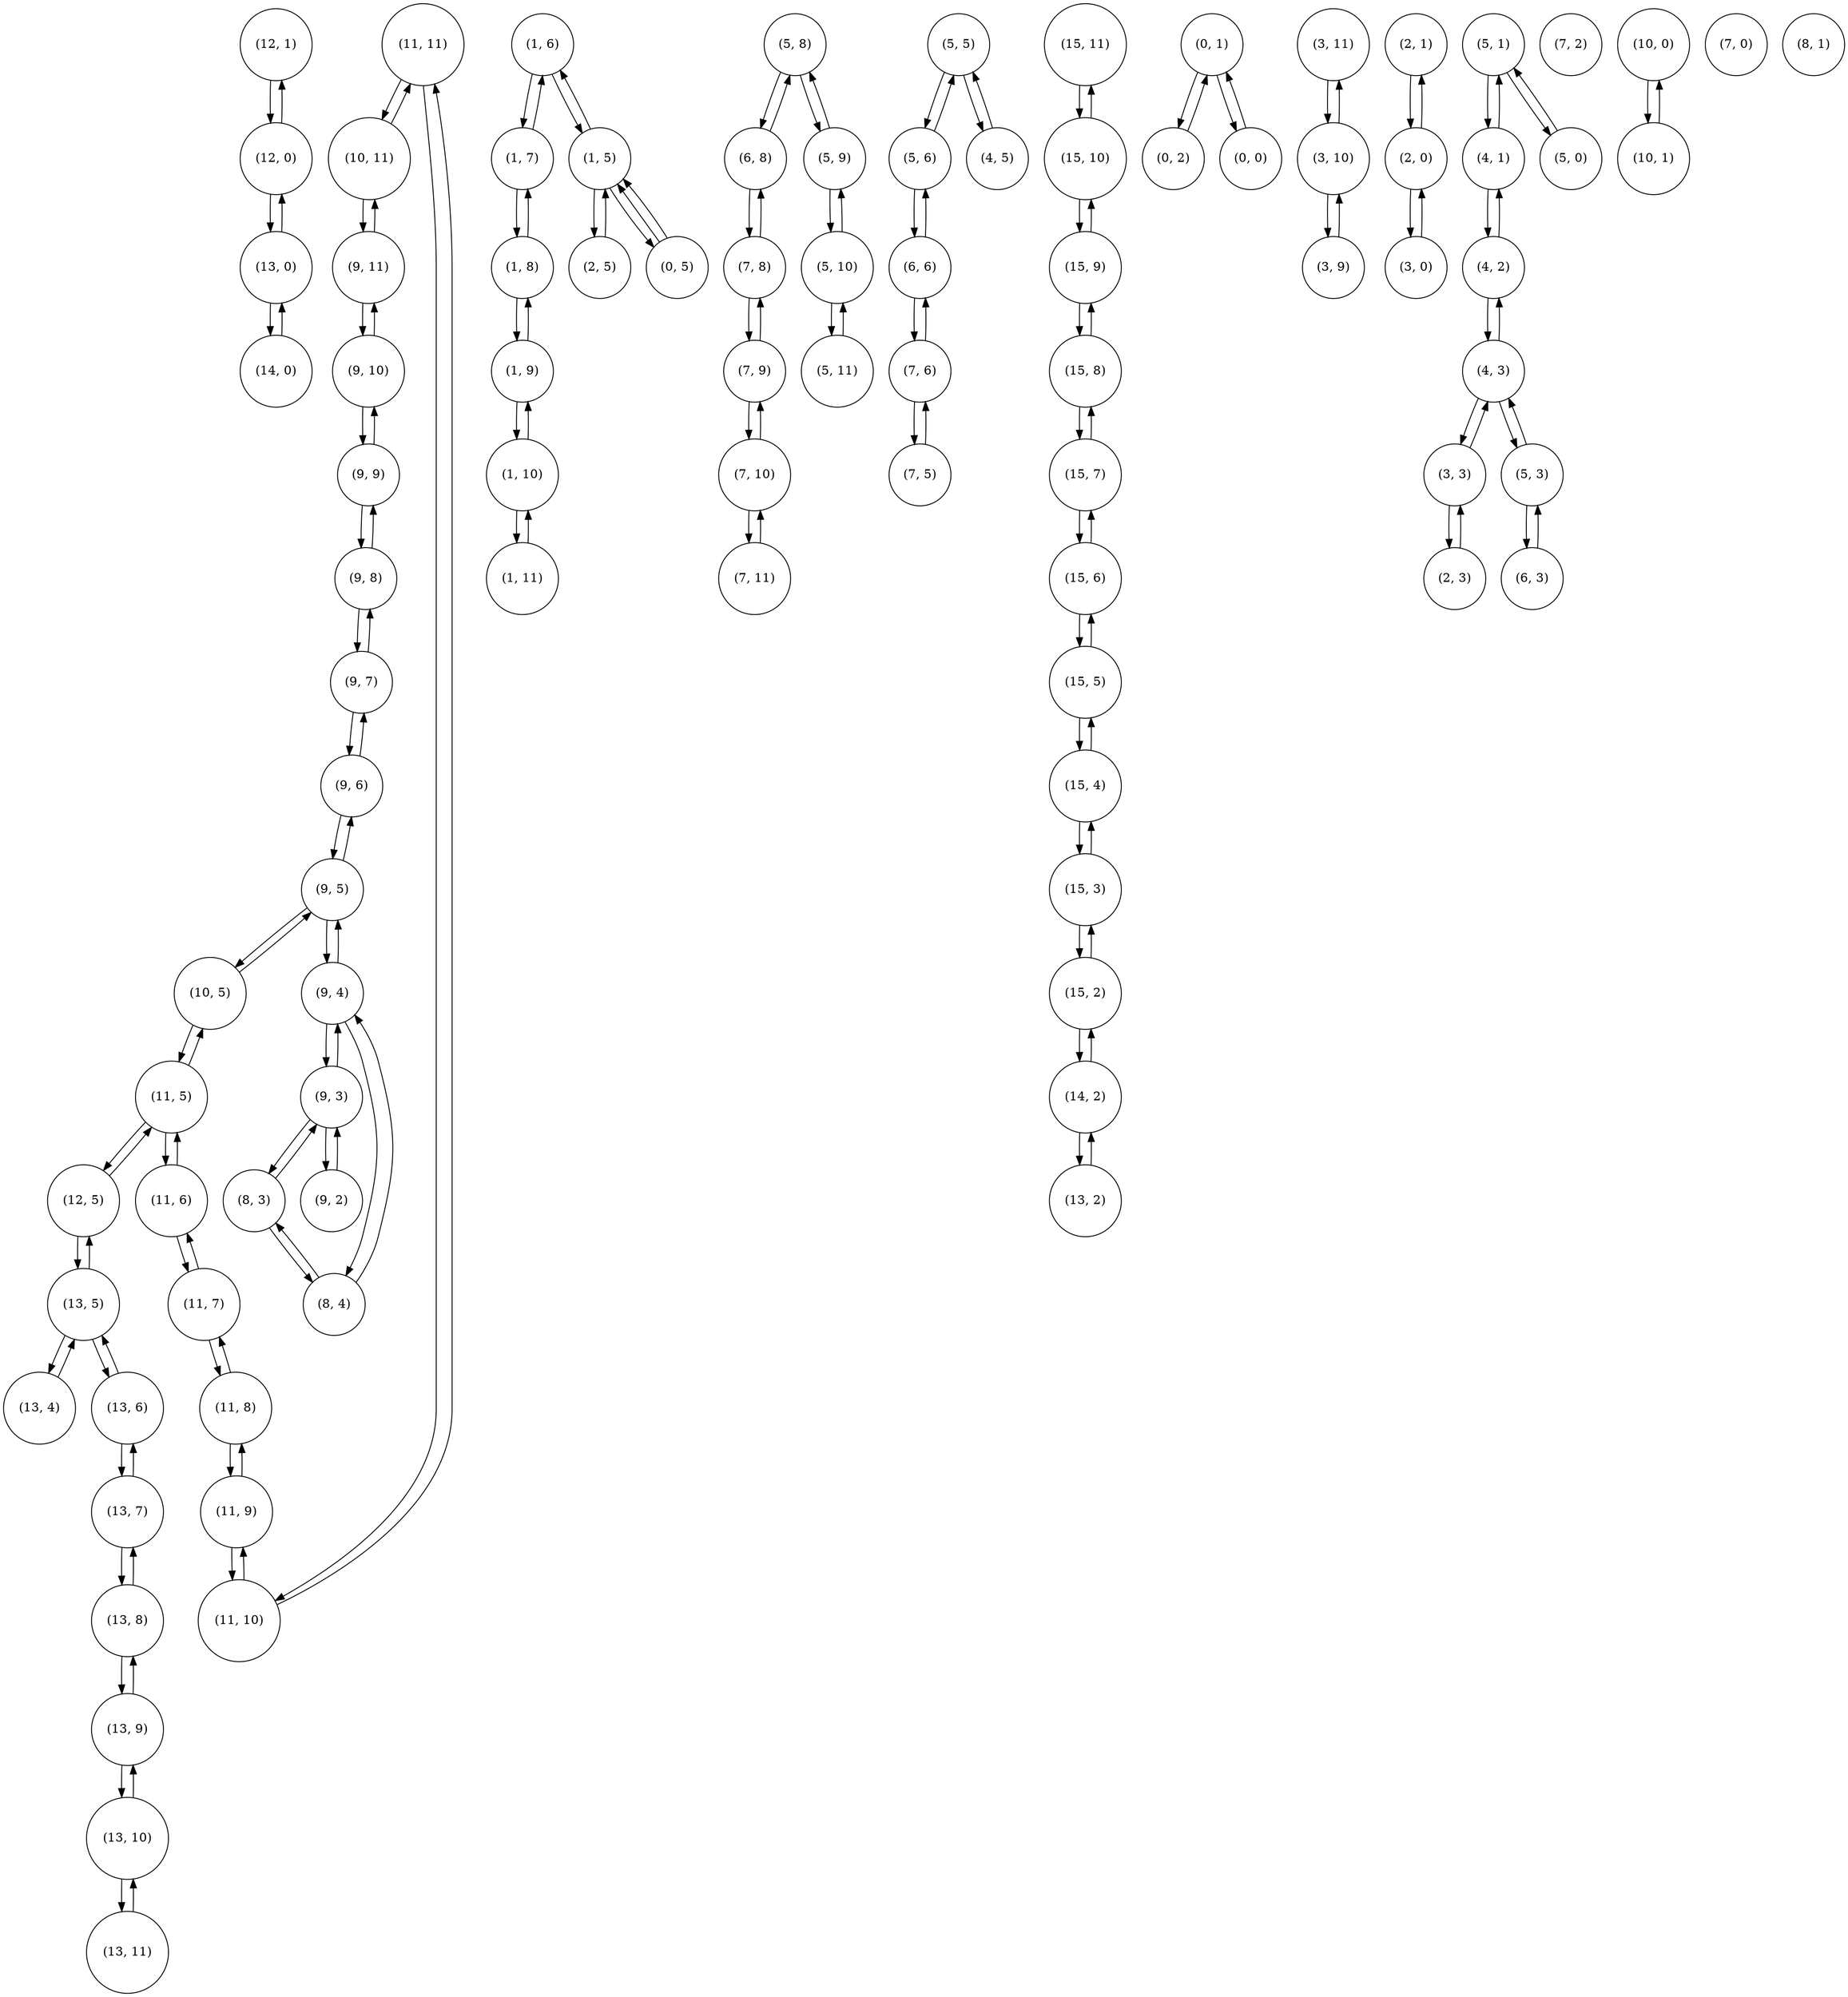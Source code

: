 digraph {
	node [shape=circle]
	"(12, 1)"
	"(12, 1)" -> "(12, 0)"
	"(11, 11)"
	"(11, 11)" -> "(10, 11)"
	"(11, 11)" -> "(11, 10)"
	"(13, 4)"
	"(13, 4)" -> "(13, 5)"
	"(1, 6)"
	"(1, 6)" -> "(1, 7)"
	"(1, 6)" -> "(1, 5)"
	"(2, 5)"
	"(2, 5)" -> "(1, 5)"
	"(1, 11)"
	"(1, 11)" -> "(1, 10)"
	"(5, 8)"
	"(5, 8)" -> "(6, 8)"
	"(5, 8)" -> "(5, 9)"
	"(5, 5)"
	"(5, 5)" -> "(5, 6)"
	"(5, 5)" -> "(4, 5)"
	"(11, 5)"
	"(11, 5)" -> "(12, 5)"
	"(11, 5)" -> "(11, 6)"
	"(11, 5)" -> "(10, 5)"
	"(7, 6)"
	"(7, 6)" -> "(6, 6)"
	"(7, 6)" -> "(7, 5)"
	"(15, 11)"
	"(15, 11)" -> "(15, 10)"
	"(13, 7)"
	"(13, 7)" -> "(13, 8)"
	"(13, 7)" -> "(13, 6)"
	"(15, 4)"
	"(15, 4)" -> "(15, 5)"
	"(15, 4)" -> "(15, 3)"
	"(5, 11)"
	"(5, 11)" -> "(5, 10)"
	"(4, 5)"
	"(4, 5)" -> "(5, 5)"
	"(9, 3)"
	"(9, 3)" -> "(9, 4)"
	"(9, 3)" -> "(8, 3)"
	"(9, 3)" -> "(9, 2)"
	"(7, 5)"
	"(7, 5)" -> "(7, 6)"
	"(14, 2)"
	"(14, 2)" -> "(13, 2)"
	"(14, 2)" -> "(15, 2)"
	"(13, 10)"
	"(13, 10)" -> "(13, 11)"
	"(13, 10)" -> "(13, 9)"
	"(0, 1)"
	"(0, 1)" -> "(0, 2)"
	"(0, 1)" -> "(0, 0)"
	"(9, 9)"
	"(9, 9)" -> "(9, 10)"
	"(9, 9)" -> "(9, 8)"
	"(7, 8)"
	"(7, 8)" -> "(7, 9)"
	"(7, 8)" -> "(6, 8)"
	"(13, 0)"
	"(13, 0)" -> "(14, 0)"
	"(13, 0)" -> "(12, 0)"
	"(3, 11)"
	"(3, 11)" -> "(3, 10)"
	"(2, 1)"
	"(2, 1)" -> "(2, 0)"
	"(9, 4)"
	"(9, 4)" -> "(8, 4)"
	"(9, 4)" -> "(9, 3)"
	"(9, 4)" -> "(9, 5)"
	"(5, 1)"
	"(5, 1)" -> "(4, 1)"
	"(5, 1)" -> "(5, 0)"
	"(7, 2)"
	"(11, 10)"
	"(11, 10)" -> "(11, 11)"
	"(11, 10)" -> "(11, 9)"
	"(1, 5)"
	"(1, 5)" -> "(2, 5)"
	"(1, 5)" -> "(1, 6)"
	"(1, 5)" -> "(0, 5)"
	"(1, 10)"
	"(1, 10)" -> "(1, 11)"
	"(1, 10)" -> "(1, 9)"
	"(4, 1)"
	"(4, 1)" -> "(5, 1)"
	"(4, 1)" -> "(4, 2)"
	"(9, 7)"
	"(9, 7)" -> "(9, 8)"
	"(9, 7)" -> "(9, 6)"
	"(11, 9)"
	"(11, 9)" -> "(11, 10)"
	"(11, 9)" -> "(11, 8)"
	"(15, 10)"
	"(15, 10)" -> "(15, 11)"
	"(15, 10)" -> "(15, 9)"
	"(13, 6)"
	"(13, 6)" -> "(13, 7)"
	"(13, 6)" -> "(13, 5)"
	"(0, 5)"
	"(0, 5)" -> "(1, 5)"
	"(0, 5)" -> "(1, 5)"
	"(15, 7)"
	"(15, 7)" -> "(15, 8)"
	"(15, 7)" -> "(15, 6)"
	"(8, 3)"
	"(8, 3)" -> "(9, 3)"
	"(8, 3)" -> "(8, 4)"
	"(5, 10)"
	"(5, 10)" -> "(5, 11)"
	"(5, 10)" -> "(5, 9)"
	"(9, 2)"
	"(9, 2)" -> "(9, 3)"
	"(15, 9)"
	"(15, 9)" -> "(15, 10)"
	"(15, 9)" -> "(15, 8)"
	"(13, 9)"
	"(13, 9)" -> "(13, 10)"
	"(13, 9)" -> "(13, 8)"
	"(0, 2)"
	"(0, 2)" -> "(0, 1)"
	"(3, 0)"
	"(3, 0)" -> "(2, 0)"
	"(9, 8)"
	"(9, 8)" -> "(9, 9)"
	"(9, 8)" -> "(9, 7)"
	"(7, 11)"
	"(7, 11)" -> "(7, 10)"
	"(3, 10)"
	"(3, 10)" -> "(3, 11)"
	"(3, 10)" -> "(3, 9)"
	"(9, 11)"
	"(9, 11)" -> "(10, 11)"
	"(9, 11)" -> "(9, 10)"
	"(5, 0)"
	"(5, 0)" -> "(5, 1)"
	"(10, 0)"
	"(10, 0)" -> "(10, 1)"
	"(13, 2)"
	"(13, 2)" -> "(14, 2)"
	"(15, 3)"
	"(15, 3)" -> "(15, 4)"
	"(15, 3)" -> "(15, 2)"
	"(3, 9)"
	"(3, 9)" -> "(3, 10)"
	"(2, 3)"
	"(2, 3)" -> "(3, 3)"
	"(1, 9)"
	"(1, 9)" -> "(1, 10)"
	"(1, 9)" -> "(1, 8)"
	"(4, 2)"
	"(4, 2)" -> "(4, 3)"
	"(4, 2)" -> "(4, 1)"
	"(9, 6)"
	"(9, 6)" -> "(9, 7)"
	"(9, 6)" -> "(9, 5)"
	"(5, 3)"
	"(5, 3)" -> "(6, 3)"
	"(5, 3)" -> "(4, 3)"
	"(11, 7)"
	"(11, 7)" -> "(11, 8)"
	"(11, 7)" -> "(11, 6)"
	"(10, 5)"
	"(10, 5)" -> "(11, 5)"
	"(10, 5)" -> "(9, 5)"
	"(7, 0)"
	"(6, 8)"
	"(6, 8)" -> "(5, 8)"
	"(6, 8)" -> "(7, 8)"
	"(12, 0)"
	"(12, 0)" -> "(13, 0)"
	"(12, 0)" -> "(12, 1)"
	"(11, 8)"
	"(11, 8)" -> "(11, 9)"
	"(11, 8)" -> "(11, 7)"
	"(13, 5)"
	"(13, 5)" -> "(13, 6)"
	"(13, 5)" -> "(12, 5)"
	"(13, 5)" -> "(13, 4)"
	"(15, 6)"
	"(15, 6)" -> "(15, 7)"
	"(15, 6)" -> "(15, 5)"
	"(1, 7)"
	"(1, 7)" -> "(1, 6)"
	"(1, 7)" -> "(1, 8)"
	"(8, 4)"
	"(8, 4)" -> "(9, 4)"
	"(8, 4)" -> "(8, 3)"
	"(5, 9)"
	"(5, 9)" -> "(5, 8)"
	"(5, 9)" -> "(5, 10)"
	"(10, 11)"
	"(10, 11)" -> "(11, 11)"
	"(10, 11)" -> "(9, 11)"
	"(6, 6)"
	"(6, 6)" -> "(5, 6)"
	"(6, 6)" -> "(7, 6)"
	"(5, 6)"
	"(5, 6)" -> "(6, 6)"
	"(5, 6)" -> "(5, 5)"
	"(12, 5)"
	"(12, 5)" -> "(13, 5)"
	"(12, 5)" -> "(11, 5)"
	"(15, 8)"
	"(15, 8)" -> "(15, 9)"
	"(15, 8)" -> "(15, 7)"
	"(14, 0)"
	"(14, 0)" -> "(13, 0)"
	"(13, 8)"
	"(13, 8)" -> "(13, 9)"
	"(13, 8)" -> "(13, 7)"
	"(15, 5)"
	"(15, 5)" -> "(15, 6)"
	"(15, 5)" -> "(15, 4)"
	"(3, 3)"
	"(3, 3)" -> "(2, 3)"
	"(3, 3)" -> "(4, 3)"
	"(8, 1)"
	"(6, 3)"
	"(6, 3)" -> "(5, 3)"
	"(7, 10)"
	"(7, 10)" -> "(7, 11)"
	"(7, 10)" -> "(7, 9)"
	"(13, 11)"
	"(13, 11)" -> "(13, 10)"
	"(0, 0)"
	"(0, 0)" -> "(0, 1)"
	"(9, 10)"
	"(9, 10)" -> "(9, 11)"
	"(9, 10)" -> "(9, 9)"
	"(10, 1)"
	"(10, 1)" -> "(10, 0)"
	"(7, 9)"
	"(7, 9)" -> "(7, 10)"
	"(7, 9)" -> "(7, 8)"
	"(15, 2)"
	"(15, 2)" -> "(15, 3)"
	"(15, 2)" -> "(14, 2)"
	"(2, 0)"
	"(2, 0)" -> "(3, 0)"
	"(2, 0)" -> "(2, 1)"
	"(1, 8)"
	"(1, 8)" -> "(1, 9)"
	"(1, 8)" -> "(1, 7)"
	"(4, 3)"
	"(4, 3)" -> "(5, 3)"
	"(4, 3)" -> "(3, 3)"
	"(4, 3)" -> "(4, 2)"
	"(9, 5)"
	"(9, 5)" -> "(10, 5)"
	"(9, 5)" -> "(9, 6)"
	"(9, 5)" -> "(9, 4)"
	"(11, 6)"
	"(11, 6)" -> "(11, 7)"
	"(11, 6)" -> "(11, 5)"
}
